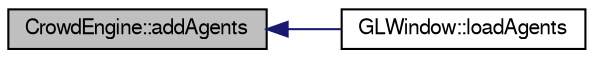 digraph "CrowdEngine::addAgents"
{
  edge [fontname="FreeSans",fontsize="10",labelfontname="FreeSans",labelfontsize="10"];
  node [fontname="FreeSans",fontsize="10",shape=record];
  rankdir="LR";
  Node1 [label="CrowdEngine::addAgents",height=0.2,width=0.4,color="black", fillcolor="grey75", style="filled" fontcolor="black"];
  Node1 -> Node2 [dir="back",color="midnightblue",fontsize="10",style="solid",fontname="FreeSans"];
  Node2 [label="GLWindow::loadAgents",height=0.2,width=0.4,color="black", fillcolor="white", style="filled",URL="$class_g_l_window.html#a83764b841c6a004d9e5d2ea319fcc5fd"];
}
